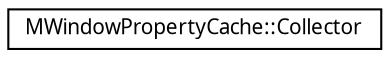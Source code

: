 digraph G
{
  edge [fontname="FreeSans.ttf",fontsize="10",labelfontname="FreeSans.ttf",labelfontsize="10"];
  node [fontname="FreeSans.ttf",fontsize="10",shape=record];
  rankdir=LR;
  Node1 [label="MWindowPropertyCache::Collector",height=0.2,width=0.4,color="black", fillcolor="white", style="filled",URL="$class_m_window_property_cache_1_1_collector.html"];
}
